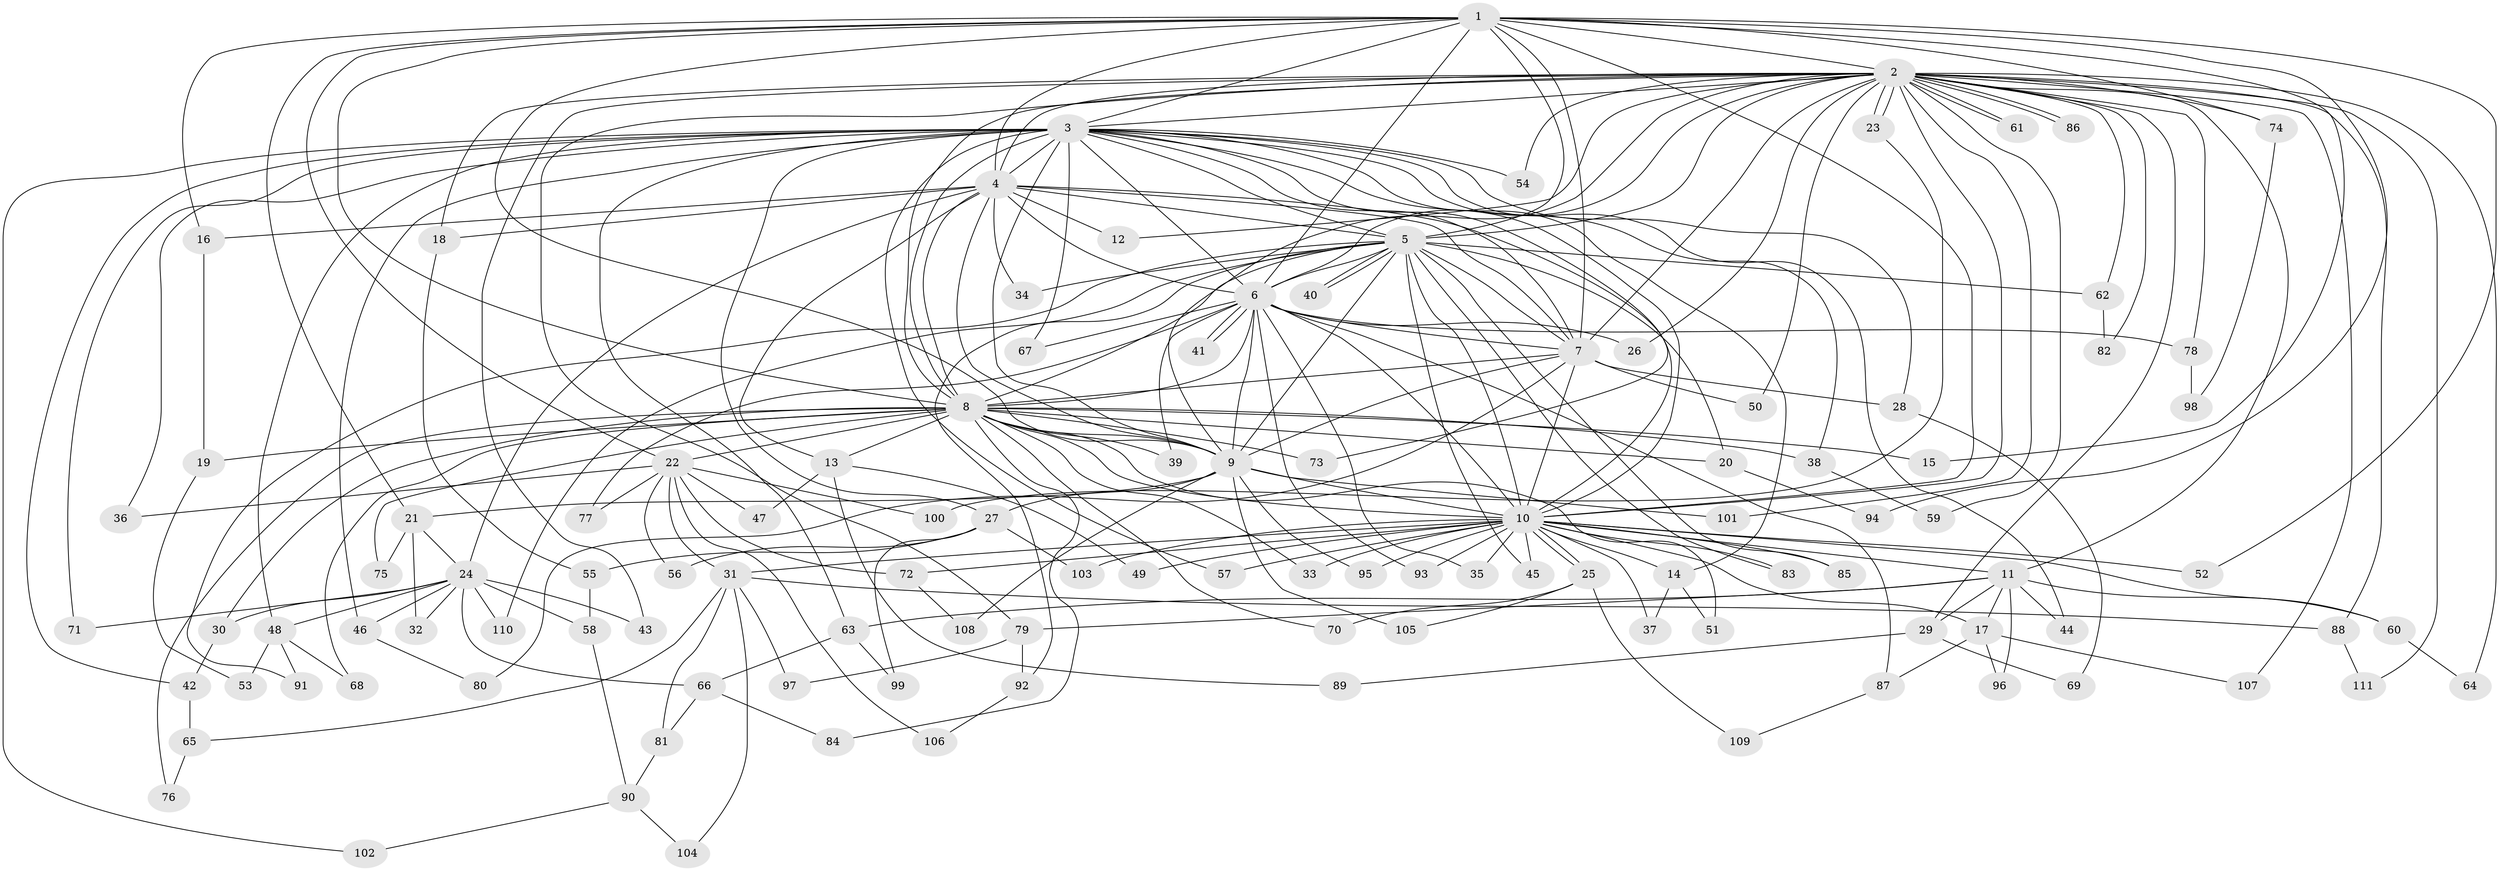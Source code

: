 // Generated by graph-tools (version 1.1) at 2025/01/03/09/25 03:01:31]
// undirected, 111 vertices, 247 edges
graph export_dot {
graph [start="1"]
  node [color=gray90,style=filled];
  1;
  2;
  3;
  4;
  5;
  6;
  7;
  8;
  9;
  10;
  11;
  12;
  13;
  14;
  15;
  16;
  17;
  18;
  19;
  20;
  21;
  22;
  23;
  24;
  25;
  26;
  27;
  28;
  29;
  30;
  31;
  32;
  33;
  34;
  35;
  36;
  37;
  38;
  39;
  40;
  41;
  42;
  43;
  44;
  45;
  46;
  47;
  48;
  49;
  50;
  51;
  52;
  53;
  54;
  55;
  56;
  57;
  58;
  59;
  60;
  61;
  62;
  63;
  64;
  65;
  66;
  67;
  68;
  69;
  70;
  71;
  72;
  73;
  74;
  75;
  76;
  77;
  78;
  79;
  80;
  81;
  82;
  83;
  84;
  85;
  86;
  87;
  88;
  89;
  90;
  91;
  92;
  93;
  94;
  95;
  96;
  97;
  98;
  99;
  100;
  101;
  102;
  103;
  104;
  105;
  106;
  107;
  108;
  109;
  110;
  111;
  1 -- 2;
  1 -- 3;
  1 -- 4;
  1 -- 5;
  1 -- 6;
  1 -- 7;
  1 -- 8;
  1 -- 9;
  1 -- 10;
  1 -- 15;
  1 -- 16;
  1 -- 21;
  1 -- 22;
  1 -- 52;
  1 -- 74;
  1 -- 94;
  2 -- 3;
  2 -- 4;
  2 -- 5;
  2 -- 6;
  2 -- 7;
  2 -- 8;
  2 -- 9;
  2 -- 10;
  2 -- 11;
  2 -- 12;
  2 -- 18;
  2 -- 23;
  2 -- 23;
  2 -- 26;
  2 -- 29;
  2 -- 43;
  2 -- 50;
  2 -- 54;
  2 -- 59;
  2 -- 61;
  2 -- 61;
  2 -- 62;
  2 -- 64;
  2 -- 74;
  2 -- 78;
  2 -- 79;
  2 -- 82;
  2 -- 86;
  2 -- 86;
  2 -- 88;
  2 -- 101;
  2 -- 107;
  2 -- 111;
  3 -- 4;
  3 -- 5;
  3 -- 6;
  3 -- 7;
  3 -- 8;
  3 -- 9;
  3 -- 10;
  3 -- 14;
  3 -- 27;
  3 -- 28;
  3 -- 36;
  3 -- 38;
  3 -- 42;
  3 -- 44;
  3 -- 46;
  3 -- 48;
  3 -- 54;
  3 -- 57;
  3 -- 63;
  3 -- 67;
  3 -- 71;
  3 -- 73;
  3 -- 102;
  4 -- 5;
  4 -- 6;
  4 -- 7;
  4 -- 8;
  4 -- 9;
  4 -- 10;
  4 -- 12;
  4 -- 13;
  4 -- 16;
  4 -- 18;
  4 -- 24;
  4 -- 34;
  5 -- 6;
  5 -- 7;
  5 -- 8;
  5 -- 9;
  5 -- 10;
  5 -- 20;
  5 -- 34;
  5 -- 40;
  5 -- 40;
  5 -- 45;
  5 -- 62;
  5 -- 83;
  5 -- 85;
  5 -- 91;
  5 -- 92;
  5 -- 110;
  6 -- 7;
  6 -- 8;
  6 -- 9;
  6 -- 10;
  6 -- 26;
  6 -- 35;
  6 -- 39;
  6 -- 41;
  6 -- 41;
  6 -- 67;
  6 -- 77;
  6 -- 78;
  6 -- 87;
  6 -- 93;
  7 -- 8;
  7 -- 9;
  7 -- 10;
  7 -- 28;
  7 -- 50;
  7 -- 80;
  8 -- 9;
  8 -- 10;
  8 -- 13;
  8 -- 15;
  8 -- 19;
  8 -- 20;
  8 -- 22;
  8 -- 30;
  8 -- 33;
  8 -- 38;
  8 -- 39;
  8 -- 51;
  8 -- 68;
  8 -- 70;
  8 -- 73;
  8 -- 75;
  8 -- 76;
  8 -- 84;
  9 -- 10;
  9 -- 21;
  9 -- 27;
  9 -- 95;
  9 -- 101;
  9 -- 105;
  9 -- 108;
  10 -- 11;
  10 -- 14;
  10 -- 17;
  10 -- 25;
  10 -- 25;
  10 -- 31;
  10 -- 33;
  10 -- 35;
  10 -- 37;
  10 -- 45;
  10 -- 49;
  10 -- 52;
  10 -- 57;
  10 -- 60;
  10 -- 72;
  10 -- 83;
  10 -- 85;
  10 -- 93;
  10 -- 95;
  10 -- 103;
  11 -- 17;
  11 -- 29;
  11 -- 44;
  11 -- 60;
  11 -- 63;
  11 -- 79;
  11 -- 96;
  13 -- 47;
  13 -- 49;
  13 -- 89;
  14 -- 37;
  14 -- 51;
  16 -- 19;
  17 -- 87;
  17 -- 96;
  17 -- 107;
  18 -- 55;
  19 -- 53;
  20 -- 94;
  21 -- 24;
  21 -- 32;
  21 -- 75;
  22 -- 31;
  22 -- 36;
  22 -- 47;
  22 -- 56;
  22 -- 72;
  22 -- 77;
  22 -- 100;
  22 -- 106;
  23 -- 100;
  24 -- 30;
  24 -- 32;
  24 -- 43;
  24 -- 46;
  24 -- 48;
  24 -- 58;
  24 -- 66;
  24 -- 71;
  24 -- 110;
  25 -- 70;
  25 -- 105;
  25 -- 109;
  27 -- 55;
  27 -- 56;
  27 -- 99;
  27 -- 103;
  28 -- 69;
  29 -- 69;
  29 -- 89;
  30 -- 42;
  31 -- 65;
  31 -- 81;
  31 -- 88;
  31 -- 97;
  31 -- 104;
  38 -- 59;
  42 -- 65;
  46 -- 80;
  48 -- 53;
  48 -- 68;
  48 -- 91;
  55 -- 58;
  58 -- 90;
  60 -- 64;
  62 -- 82;
  63 -- 66;
  63 -- 99;
  65 -- 76;
  66 -- 81;
  66 -- 84;
  72 -- 108;
  74 -- 98;
  78 -- 98;
  79 -- 92;
  79 -- 97;
  81 -- 90;
  87 -- 109;
  88 -- 111;
  90 -- 102;
  90 -- 104;
  92 -- 106;
}
